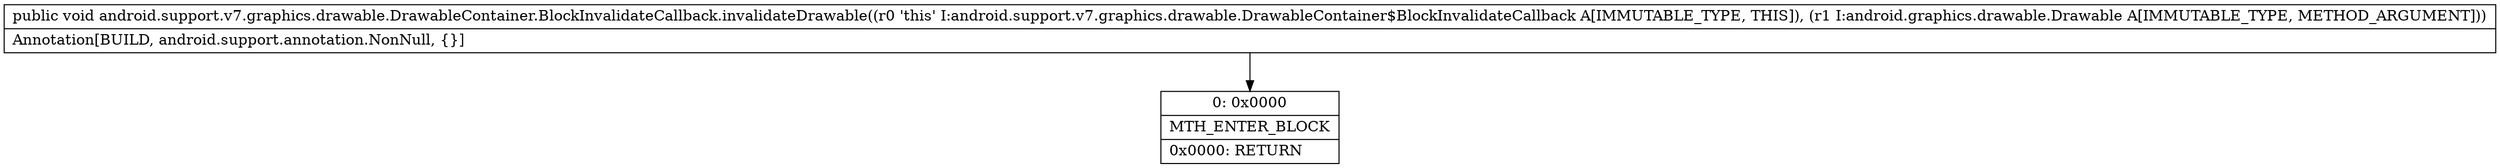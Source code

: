 digraph "CFG forandroid.support.v7.graphics.drawable.DrawableContainer.BlockInvalidateCallback.invalidateDrawable(Landroid\/graphics\/drawable\/Drawable;)V" {
Node_0 [shape=record,label="{0\:\ 0x0000|MTH_ENTER_BLOCK\l|0x0000: RETURN   \l}"];
MethodNode[shape=record,label="{public void android.support.v7.graphics.drawable.DrawableContainer.BlockInvalidateCallback.invalidateDrawable((r0 'this' I:android.support.v7.graphics.drawable.DrawableContainer$BlockInvalidateCallback A[IMMUTABLE_TYPE, THIS]), (r1 I:android.graphics.drawable.Drawable A[IMMUTABLE_TYPE, METHOD_ARGUMENT]))  | Annotation[BUILD, android.support.annotation.NonNull, \{\}]\l}"];
MethodNode -> Node_0;
}

